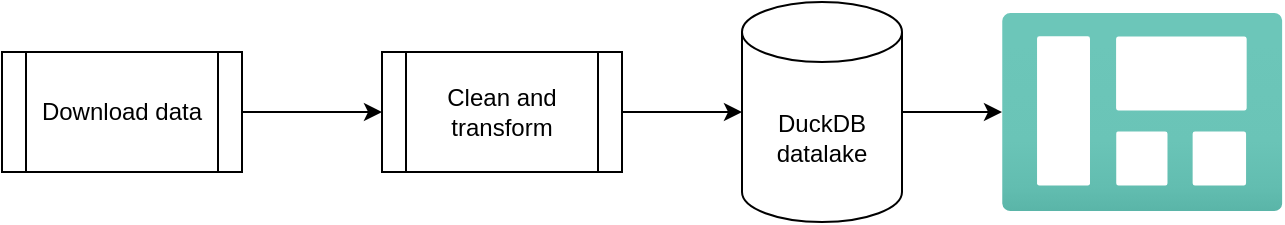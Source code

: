 <mxfile>
    <diagram id="LtUfx7_W8Np5LGuvywUT" name="Page-1">
        <mxGraphModel dx="973" dy="637" grid="1" gridSize="10" guides="1" tooltips="1" connect="1" arrows="1" fold="1" page="1" pageScale="1" pageWidth="850" pageHeight="1100" math="0" shadow="0">
            <root>
                <mxCell id="0"/>
                <mxCell id="1" parent="0"/>
                <mxCell id="8" value="" style="edgeStyle=none;html=1;" edge="1" parent="1" source="2" target="7">
                    <mxGeometry relative="1" as="geometry"/>
                </mxCell>
                <mxCell id="2" value="DuckDB datalake" style="shape=cylinder3;whiteSpace=wrap;html=1;boundedLbl=1;backgroundOutline=1;size=15;" vertex="1" parent="1">
                    <mxGeometry x="450" y="220" width="80" height="110" as="geometry"/>
                </mxCell>
                <mxCell id="5" value="" style="edgeStyle=none;html=1;" edge="1" parent="1" source="3" target="4">
                    <mxGeometry relative="1" as="geometry"/>
                </mxCell>
                <mxCell id="3" value="Download data" style="shape=process;whiteSpace=wrap;html=1;backgroundOutline=1;" vertex="1" parent="1">
                    <mxGeometry x="80" y="245" width="120" height="60" as="geometry"/>
                </mxCell>
                <mxCell id="6" value="" style="edgeStyle=none;html=1;" edge="1" parent="1" source="4" target="2">
                    <mxGeometry relative="1" as="geometry"/>
                </mxCell>
                <mxCell id="4" value="Clean and transform" style="shape=process;whiteSpace=wrap;html=1;backgroundOutline=1;" vertex="1" parent="1">
                    <mxGeometry x="270" y="245" width="120" height="60" as="geometry"/>
                </mxCell>
                <mxCell id="7" value="" style="aspect=fixed;html=1;points=[];align=center;image;fontSize=12;image=img/lib/azure2/general/Dashboard.svg;" vertex="1" parent="1">
                    <mxGeometry x="580" y="225.5" width="140.25" height="99" as="geometry"/>
                </mxCell>
            </root>
        </mxGraphModel>
    </diagram>
</mxfile>